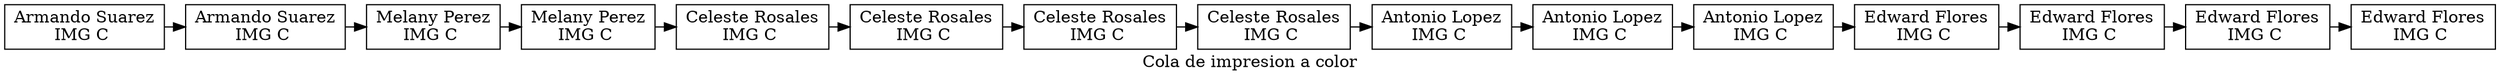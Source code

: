 digraph G{
label="Cola de impresion a color";
node[shape=box];
n1259475182[label="Armando Suarez
IMG C "];
n1300109446[label="Armando Suarez
IMG C "];
n1020371697[label="Melany Perez
IMG C "];
n789451787[label="Melany Perez
IMG C "];
n1950409828[label="Celeste Rosales
IMG C "];
n1229416514[label="Celeste Rosales
IMG C "];
n2016447921[label="Celeste Rosales
IMG C "];
n666988784[label="Celeste Rosales
IMG C "];
n1414644648[label="Antonio Lopez
IMG C "];
n640070680[label="Antonio Lopez
IMG C "];
n1510467688[label="Antonio Lopez
IMG C "];
n1995265320[label="Edward Flores
IMG C "];
n746292446[label="Edward Flores
IMG C "];
n1072591677[label="Edward Flores
IMG C "];
n1523554304[label="Edward Flores
IMG C "];

{rank=same;
n1259475182->n1300109446;
n1300109446->n1020371697;
n1020371697->n789451787;
n789451787->n1950409828;
n1950409828->n1229416514;
n1229416514->n2016447921;
n2016447921->n666988784;
n666988784->n1414644648;
n1414644648->n640070680;
n640070680->n1510467688;
n1510467688->n1995265320;
n1995265320->n746292446;
n746292446->n1072591677;
n1072591677->n1523554304;

}
}